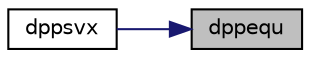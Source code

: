 digraph "dppequ"
{
 // LATEX_PDF_SIZE
  edge [fontname="Helvetica",fontsize="10",labelfontname="Helvetica",labelfontsize="10"];
  node [fontname="Helvetica",fontsize="10",shape=record];
  rankdir="RL";
  Node1 [label="dppequ",height=0.2,width=0.4,color="black", fillcolor="grey75", style="filled", fontcolor="black",tooltip="DPPEQU"];
  Node1 -> Node2 [dir="back",color="midnightblue",fontsize="10",style="solid",fontname="Helvetica"];
  Node2 [label="dppsvx",height=0.2,width=0.4,color="black", fillcolor="white", style="filled",URL="$dppsvx_8f.html#af53874c0cb1724d22aa2e3ede6b64ac1",tooltip="DPPSVX computes the solution to system of linear equations A * X = B for OTHER matrices"];
}
